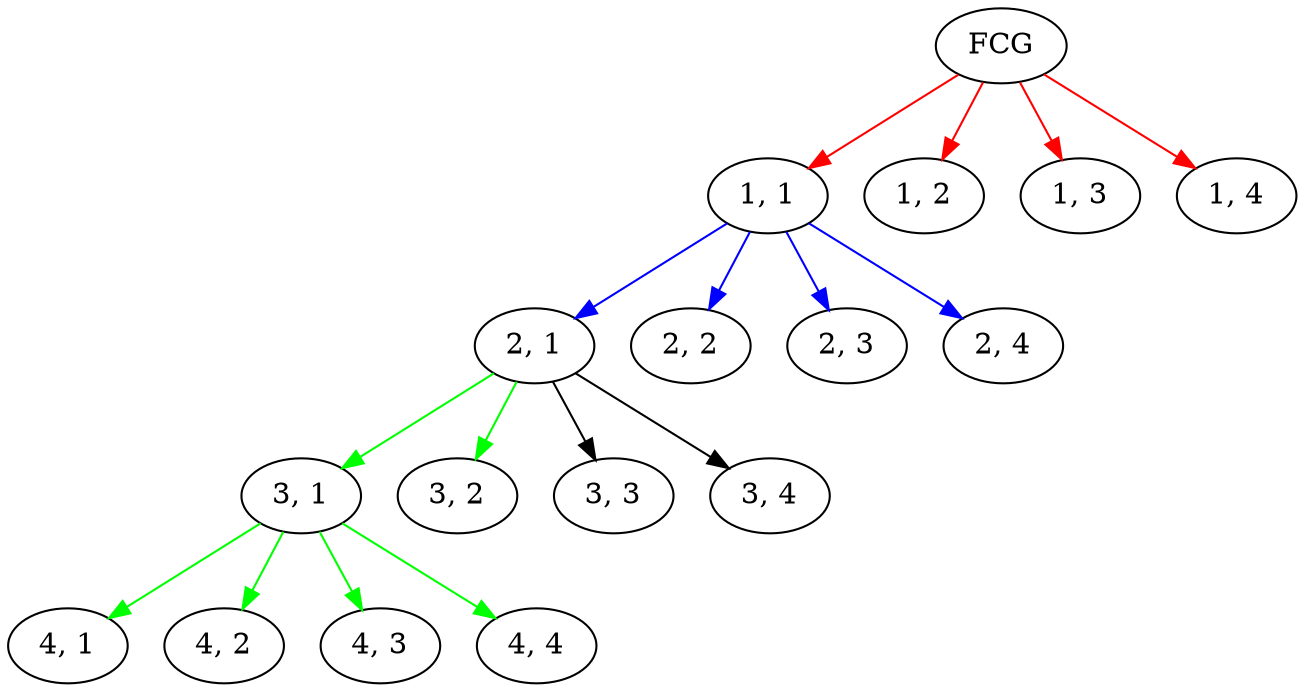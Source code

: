 digraph naive {
	"FCG"
	edge [color=red]
	"FCG" -> "1, 1"
	"FCG" -> "1, 2"
	"FCG" -> "1, 3"
	"FCG" -> "1, 4"
	edge [color=black]

	edge [color=blue]
	"1, 1" -> "2, 1"
	"1, 1" -> "2, 2"
	"1, 1" -> "2, 3"
	"1, 1" -> "2, 4"
	edge [color=black]

	edge [color=green]
	"2, 1" -> "3, 1"
	"2, 1" -> "3, 2"
	edge [color=black]
	"2, 1" -> "3, 3"
	"2, 1" -> "3, 4"

	edge [color=green]
	"3, 1" -> "4, 1"
	"3, 1" -> "4, 2"
	"3, 1" -> "4, 3"
	"3, 1" -> "4, 4"
	edge [color=black]

}